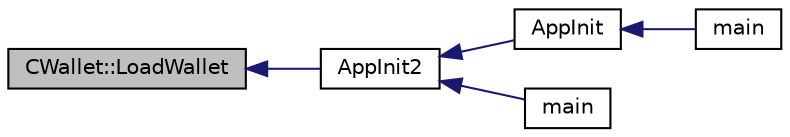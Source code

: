 digraph "CWallet::LoadWallet"
{
  edge [fontname="Helvetica",fontsize="10",labelfontname="Helvetica",labelfontsize="10"];
  node [fontname="Helvetica",fontsize="10",shape=record];
  rankdir="LR";
  Node2798 [label="CWallet::LoadWallet",height=0.2,width=0.4,color="black", fillcolor="grey75", style="filled", fontcolor="black"];
  Node2798 -> Node2799 [dir="back",color="midnightblue",fontsize="10",style="solid",fontname="Helvetica"];
  Node2799 [label="AppInit2",height=0.2,width=0.4,color="black", fillcolor="white", style="filled",URL="$d8/dc0/init_8h.html#a1a4c1bfbf6ba1db77e988b89b9cadfd3",tooltip="Initialize ion. "];
  Node2799 -> Node2800 [dir="back",color="midnightblue",fontsize="10",style="solid",fontname="Helvetica"];
  Node2800 [label="AppInit",height=0.2,width=0.4,color="black", fillcolor="white", style="filled",URL="$d4/d35/iond_8cpp.html#ac59316b767e6984e1285f0531275286b"];
  Node2800 -> Node2801 [dir="back",color="midnightblue",fontsize="10",style="solid",fontname="Helvetica"];
  Node2801 [label="main",height=0.2,width=0.4,color="black", fillcolor="white", style="filled",URL="$d4/d35/iond_8cpp.html#a0ddf1224851353fc92bfbff6f499fa97"];
  Node2799 -> Node2802 [dir="back",color="midnightblue",fontsize="10",style="solid",fontname="Helvetica"];
  Node2802 [label="main",height=0.2,width=0.4,color="black", fillcolor="white", style="filled",URL="$d5/d2d/ion_8cpp.html#a0ddf1224851353fc92bfbff6f499fa97"];
}
